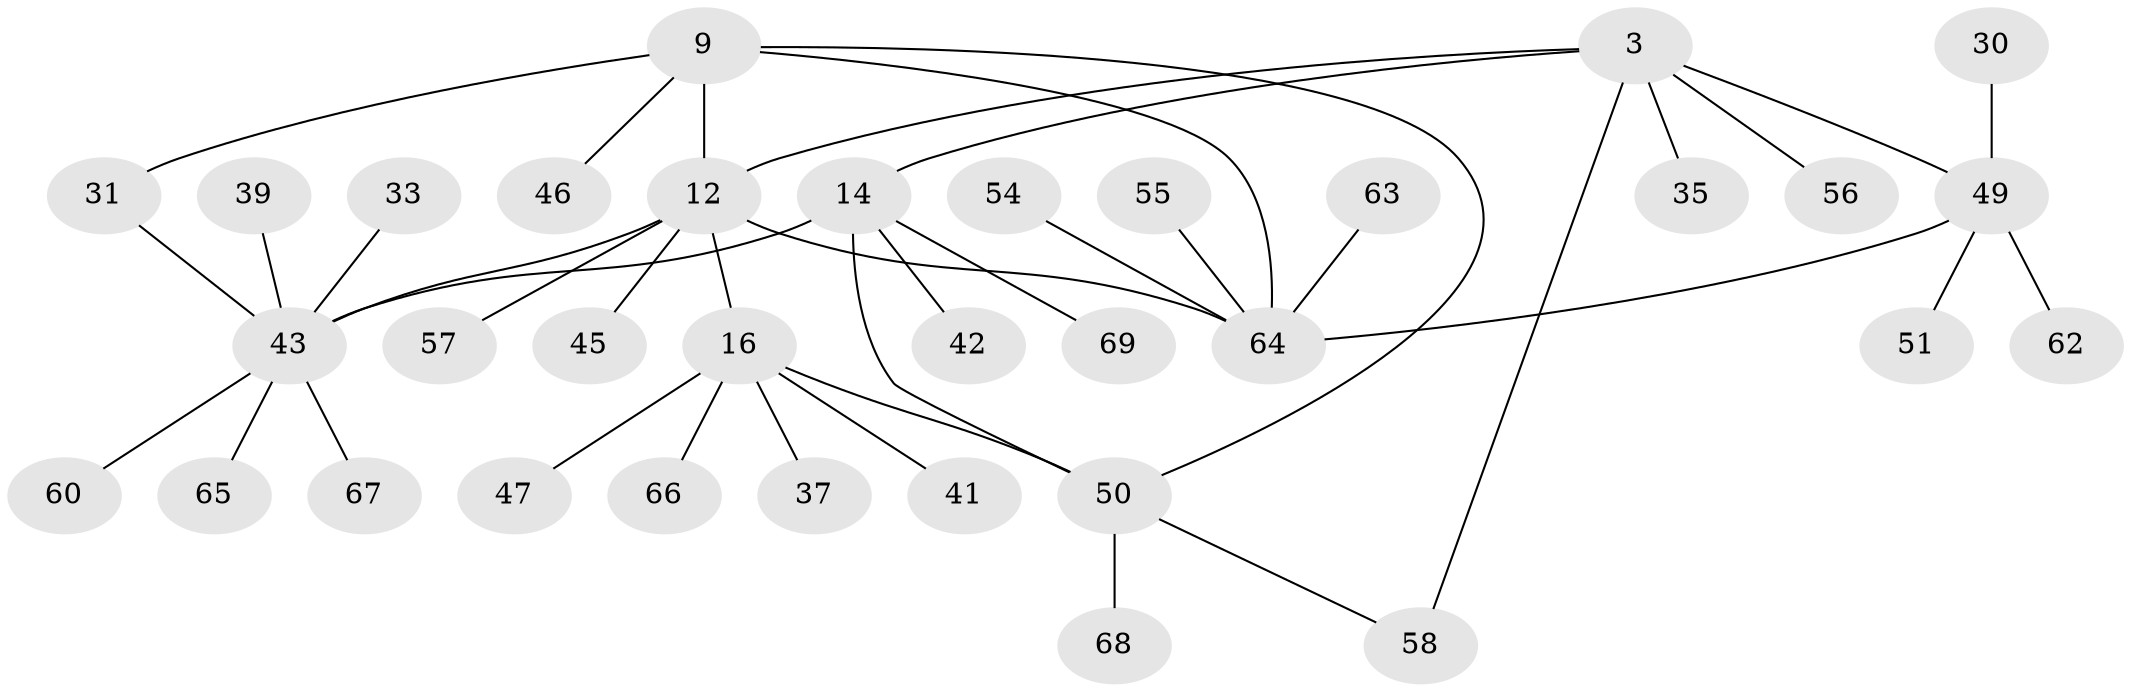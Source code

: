 // original degree distribution, {7: 0.057971014492753624, 3: 0.08695652173913043, 6: 0.043478260869565216, 4: 0.043478260869565216, 11: 0.014492753623188406, 9: 0.014492753623188406, 5: 0.028985507246376812, 1: 0.5507246376811594, 2: 0.15942028985507245}
// Generated by graph-tools (version 1.1) at 2025/55/03/09/25 04:55:29]
// undirected, 34 vertices, 40 edges
graph export_dot {
graph [start="1"]
  node [color=gray90,style=filled];
  3 [super="+1"];
  9 [super="+7"];
  12 [super="+5"];
  14;
  16 [super="+6"];
  30;
  31;
  33;
  35;
  37 [super="+27"];
  39;
  41 [super="+34"];
  42;
  43 [super="+11"];
  45;
  46;
  47;
  49 [super="+23+25+2"];
  50 [super="+15"];
  51;
  54;
  55;
  56 [super="+29"];
  57 [super="+48"];
  58;
  60 [super="+38"];
  62 [super="+26"];
  63;
  64 [super="+52+61+8+17+28+36+53"];
  65;
  66 [super="+40+59"];
  67;
  68;
  69 [super="+44"];
  3 -- 12 [weight=2];
  3 -- 35;
  3 -- 58;
  3 -- 14;
  3 -- 56;
  3 -- 49 [weight=2];
  9 -- 12 [weight=2];
  9 -- 31;
  9 -- 46;
  9 -- 64 [weight=2];
  9 -- 50;
  12 -- 45;
  12 -- 43 [weight=3];
  12 -- 57;
  12 -- 64;
  12 -- 16 [weight=2];
  14 -- 42;
  14 -- 43;
  14 -- 69;
  14 -- 50 [weight=2];
  16 -- 66;
  16 -- 37;
  16 -- 41;
  16 -- 47;
  16 -- 50;
  30 -- 49;
  31 -- 43;
  33 -- 43;
  39 -- 43;
  43 -- 65;
  43 -- 67;
  43 -- 60;
  49 -- 64;
  49 -- 51;
  49 -- 62;
  50 -- 68;
  50 -- 58;
  54 -- 64;
  55 -- 64;
  63 -- 64;
}
